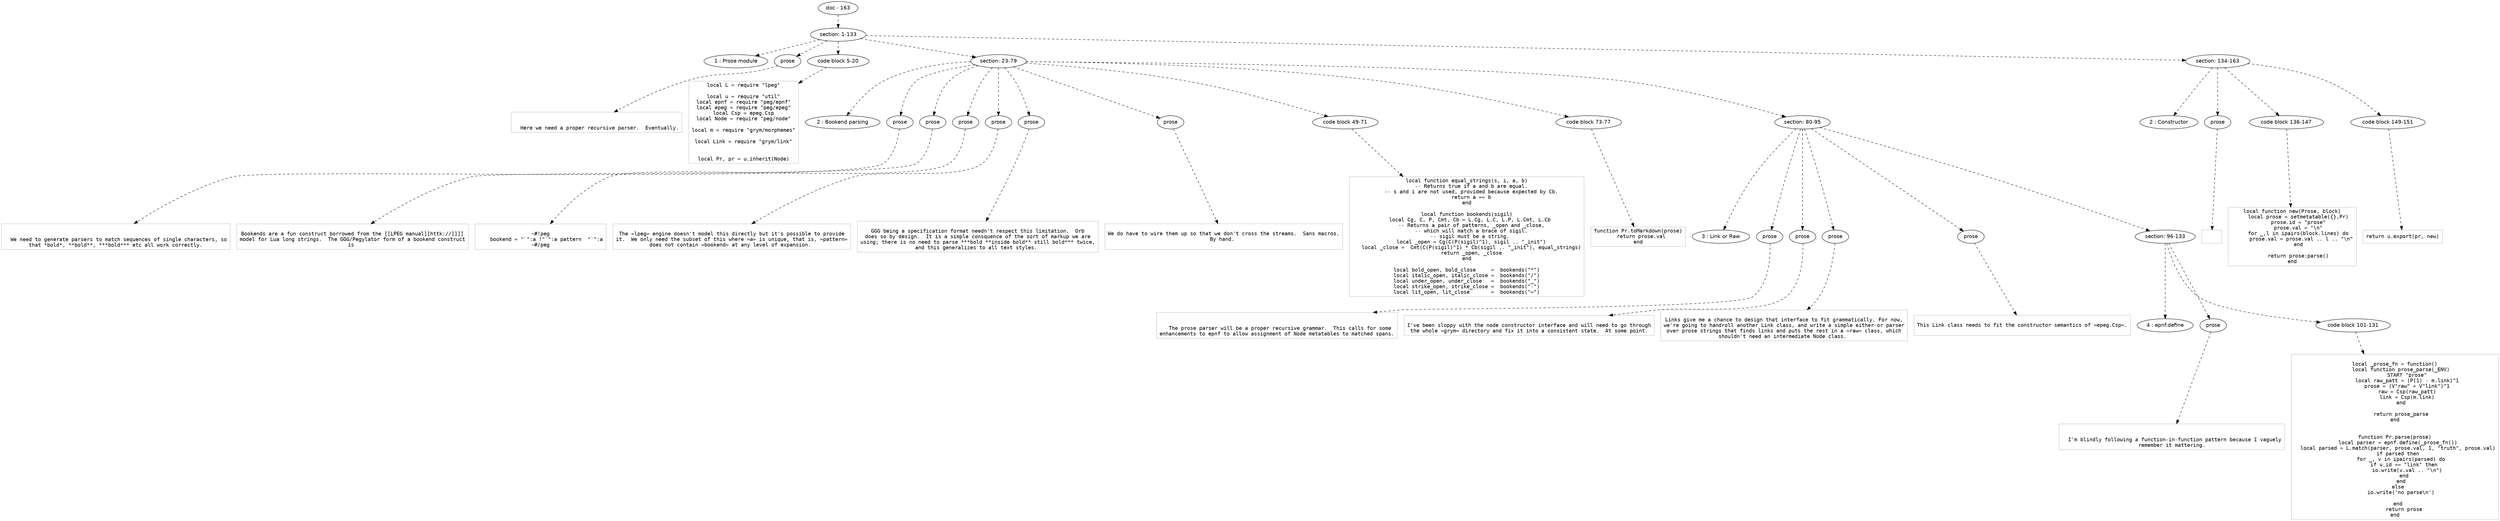digraph hierarchy {

node [fontname=Helvetica]
edge [style=dashed]

doc_0 [label="doc - 163"]


doc_0 -> { section_1}
{rank=same; section_1}

section_1 [label="section: 1-133"]


section_1 -> { header_2 prose_3 codeblock_4 section_5 section_6}
{rank=same; header_2 prose_3 codeblock_4 section_5 section_6}

header_2 [label="1 : Prose module"]

prose_3 [label="prose"]

codeblock_4 [label="code block 5-20"]

section_5 [label="section: 23-79"]

section_6 [label="section: 134-163"]


prose_3 -> leaf_7
leaf_7  [color=Gray,shape=rectangle,fontname=Inconsolata,label="

  Here we need a proper recursive parser.  Eventually.
"]
codeblock_4 -> leaf_8
leaf_8  [color=Gray,shape=rectangle,fontname=Inconsolata,label="local L = require \"lpeg\"

local u = require \"util\"
local epnf = require \"peg/epnf\"
local epeg = require \"peg/epeg\"
local Csp = epeg.Csp
local Node = require \"peg/node\"

local m = require \"grym/morphemes\"

local Link = require \"grym/link\"


local Pr, pr = u.inherit(Node)"]
section_5 -> { header_9 prose_10 prose_11 prose_12 prose_13 prose_14 prose_15 codeblock_16 codeblock_17 section_18}
{rank=same; header_9 prose_10 prose_11 prose_12 prose_13 prose_14 prose_15 codeblock_16 codeblock_17 section_18}

header_9 [label="2 : Bookend parsing"]

prose_10 [label="prose"]

prose_11 [label="prose"]

prose_12 [label="prose"]

prose_13 [label="prose"]

prose_14 [label="prose"]

prose_15 [label="prose"]

codeblock_16 [label="code block 49-71"]

codeblock_17 [label="code block 73-77"]

section_18 [label="section: 80-95"]


prose_10 -> leaf_19
leaf_19  [color=Gray,shape=rectangle,fontname=Inconsolata,label="

  We need to generate parsers to match sequences of single characters, so
that *bold*, **bold**, ***bold*** etc all work correctly.
"]
prose_11 -> leaf_20
leaf_20  [color=Gray,shape=rectangle,fontname=Inconsolata,label="
Bookends are a fun construct borrowed from the [[LPEG manual][httk://]]]]
model for Lua long strings.  The GGG/Pegylator form of a bookend construct
is 
"]
prose_12 -> leaf_21
leaf_21  [color=Gray,shape=rectangle,fontname=Inconsolata,label="
~#!peg
    bookend = \"`\":a !\"`\":a pattern  \"`\":a
~#/peg
"]
prose_13 -> leaf_22
leaf_22  [color=Gray,shape=rectangle,fontname=Inconsolata,label="
The =lpeg= engine doesn't model this directly but it's possible to provide
it.  We only need the subset of this where =a= is unique, that is, =pattern=
does not contain =bookend= at any level of expansion. 
"]
prose_14 -> leaf_23
leaf_23  [color=Gray,shape=rectangle,fontname=Inconsolata,label="
GGG being a specification format needn't respect this limitation.  Orb
does so by design.  It is a simple consquence of the sort of markup we are
using; there is no need to parse ***bold **inside bold** still bold*** twice,
and this generalizes to all text styles. 
"]
prose_15 -> leaf_24
leaf_24  [color=Gray,shape=rectangle,fontname=Inconsolata,label="
We do have to wire them up so that we don't cross the streams.  Sans macros.
By hand. 

"]
codeblock_16 -> leaf_25
leaf_25  [color=Gray,shape=rectangle,fontname=Inconsolata,label="local function equal_strings(s, i, a, b)
   -- Returns true if a and b are equal.
   -- s and i are not used, provided because expected by Cb.
   return a == b
end

local function bookends(sigil)
  local Cg, C, P, Cmt, Cb = L.Cg, L.C, L.P, L.Cmt, L.Cb
   -- Returns a pair of patterns, _open and _close,
   -- which will match a brace of sigil.
   -- sigil must be a string. 
   local _open = Cg(C(P(sigil)^1), sigil .. \"_init\")
   local _close =  Cmt(C(P(sigil)^1) * Cb(sigil .. \"_init\"), equal_strings)
   return _open, _close
end

local bold_open, bold_close     =  bookends(\"*\")
local italic_open, italic_close =  bookends(\"/\")
local under_open, under_close   =  bookends(\"_\")
local strike_open, strike_close =  bookends(\"-\")
local lit_open, lit_close       =  bookends(\"=\")"]
codeblock_17 -> leaf_26
leaf_26  [color=Gray,shape=rectangle,fontname=Inconsolata,label="function Pr.toMarkdown(prose)
  return prose.val
end"]
section_18 -> { header_27 prose_28 prose_29 prose_30 prose_31 section_32}
{rank=same; header_27 prose_28 prose_29 prose_30 prose_31 section_32}

header_27 [label="3 : Link or Raw"]

prose_28 [label="prose"]

prose_29 [label="prose"]

prose_30 [label="prose"]

prose_31 [label="prose"]

section_32 [label="section: 96-133"]


prose_28 -> leaf_33
leaf_33  [color=Gray,shape=rectangle,fontname=Inconsolata,label="

  The prose parser will be a proper recursive grammar.  This calls for some
enhancements to epnf to allow assignment of Node metatables to matched spans.
"]
prose_29 -> leaf_34
leaf_34  [color=Gray,shape=rectangle,fontname=Inconsolata,label="
I've been sloppy with the node constructor interface and will need to go through
the whole =grym= directory and fix it into a consistent state.  At some point.
"]
prose_30 -> leaf_35
leaf_35  [color=Gray,shape=rectangle,fontname=Inconsolata,label="
Links give me a chance to design that interface to fit grammatically. For now,
we're going to handroll another Link class, and write a simple either-or parser
over prose strings that finds links and puts the rest in a =raw= class, which
shouldn't need an intermediate Node class. 
"]
prose_31 -> leaf_36
leaf_36  [color=Gray,shape=rectangle,fontname=Inconsolata,label="
This Link class needs to fit the constructor semantics of =epeg.Csp=.

"]
section_32 -> { header_37 prose_38 codeblock_39}
{rank=same; header_37 prose_38 codeblock_39}

header_37 [label="4 : epnf.define"]

prose_38 [label="prose"]

codeblock_39 [label="code block 101-131"]


prose_38 -> leaf_40
leaf_40  [color=Gray,shape=rectangle,fontname=Inconsolata,label="

  I'm blindly following a function-in-function pattern because I vaguely
remember it mattering.
"]
codeblock_39 -> leaf_41
leaf_41  [color=Gray,shape=rectangle,fontname=Inconsolata,label="
local _prose_fn = function()
    local function prose_parse(_ENV)
        START \"prose\"
        local raw_patt = (P(1) - m.link)^1
        prose = (V\"raw\" + V\"link\")^1
        raw = Csp(raw_patt)
        link = Csp(m.link)
    end

    return prose_parse
end


function Pr.parse(prose)
  local parser = epnf.define(_prose_fn())
  local parsed = L.match(parser, prose.val, 1, \"truth\", prose.val)
  if parsed then
    for _, v in ipairs(parsed) do
      if v.id == \"link\" then
        io.write(v.val .. \"\\n\")
      end
    end
  else
    io.write('no parse\\n')

  end
      return prose
end"]
section_6 -> { header_42 prose_43 codeblock_44 codeblock_45}
{rank=same; header_42 prose_43 codeblock_44 codeblock_45}

header_42 [label="2 : Constructor"]

prose_43 [label="prose"]

codeblock_44 [label="code block 136-147"]

codeblock_45 [label="code block 149-151"]


prose_43 -> leaf_46
leaf_46  [color=Gray,shape=rectangle,fontname=Inconsolata,label="
"]
codeblock_44 -> leaf_47
leaf_47  [color=Gray,shape=rectangle,fontname=Inconsolata,label="local function new(Prose, block)
    local prose = setmetatable({},Pr)
    prose.id = \"prose\"
    prose.val = \"\\n\"
    for _,l in ipairs(block.lines) do
      prose.val = prose.val .. l .. \"\\n\"
    end

    return prose:parse()
end"]
codeblock_45 -> leaf_48
leaf_48  [color=Gray,shape=rectangle,fontname=Inconsolata,label="return u.export(pr, new)"]

}

